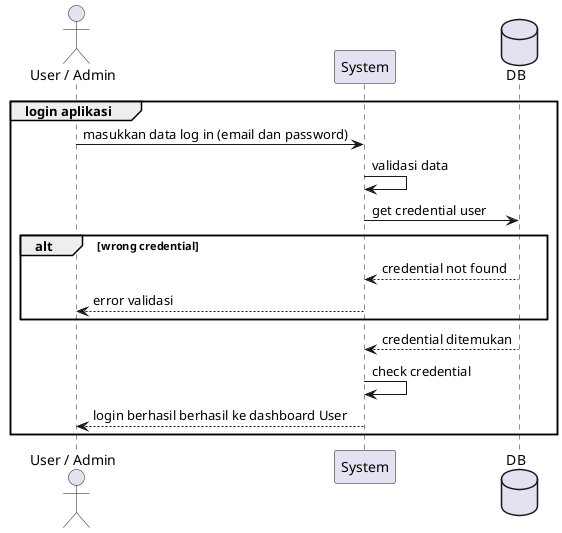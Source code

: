 @startuml kelompok1
actor "User / Admin" as User
participant System
database DB
group login aplikasi
  User -> System: masukkan data log in (email dan password)
  System -> System : validasi data
  System -> DB : get credential user
  alt wrong credential
  DB --> System : credential not found
  User <-- System : error validasi
  end
  System <-- DB : credential ditemukan
  System -> System : check credential
  System --> User : login berhasil berhasil ke dashboard User
end
@enduml